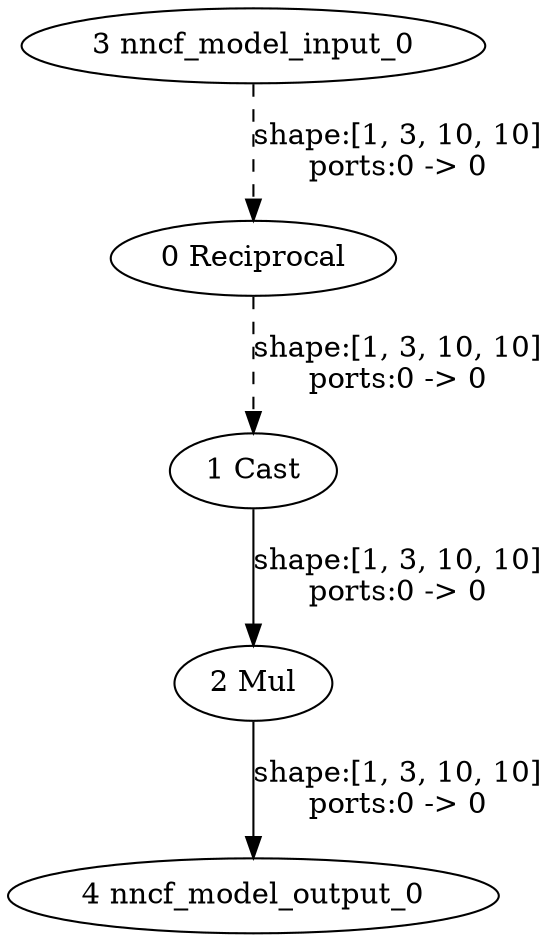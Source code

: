 strict digraph  {
"0 Reciprocal" [id=0, type=Reciprocal];
"1 Cast" [id=1, type=Cast];
"2 Mul" [id=2, type=Mul];
"3 nncf_model_input_0" [id=3, type=nncf_model_input];
"4 nncf_model_output_0" [id=4, type=nncf_model_output];
"0 Reciprocal" -> "1 Cast"  [label="shape:[1, 3, 10, 10]\nports:0 -> 0", style=dashed];
"1 Cast" -> "2 Mul"  [label="shape:[1, 3, 10, 10]\nports:0 -> 0", style=solid];
"2 Mul" -> "4 nncf_model_output_0"  [label="shape:[1, 3, 10, 10]\nports:0 -> 0", style=solid];
"3 nncf_model_input_0" -> "0 Reciprocal"  [label="shape:[1, 3, 10, 10]\nports:0 -> 0", style=dashed];
}
